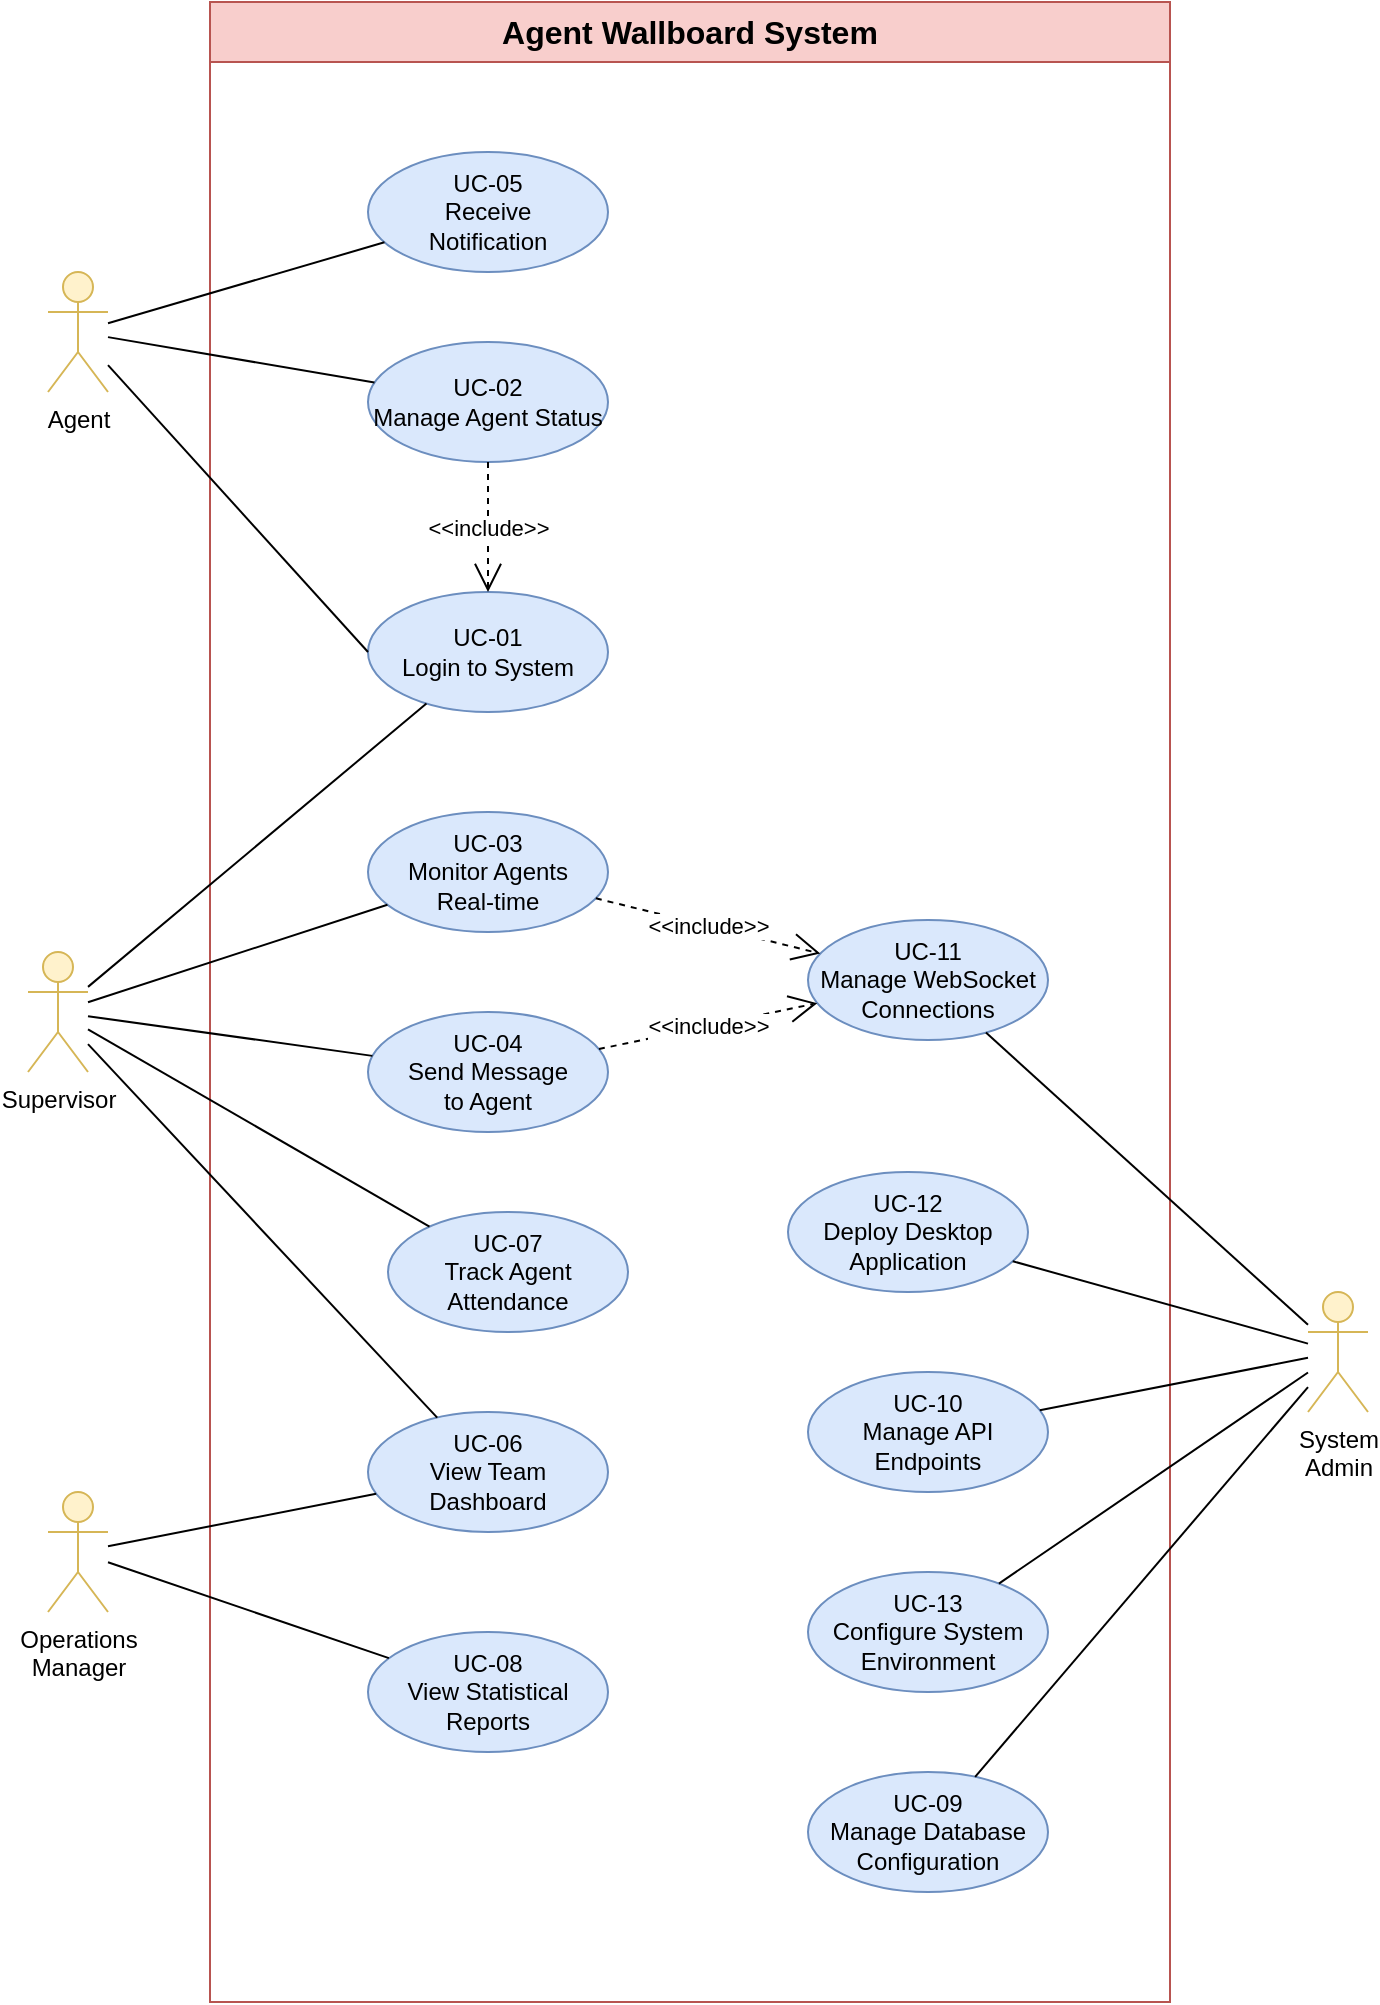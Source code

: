 <mxfile version="28.0.6">
  <diagram name="Page-1" id="UDnz91DTxsZyhy_A5Ue5">
    <mxGraphModel dx="2095" dy="1247" grid="1" gridSize="10" guides="1" tooltips="1" connect="1" arrows="1" fold="1" page="1" pageScale="1" pageWidth="827" pageHeight="1169" math="0" shadow="0">
      <root>
        <mxCell id="0" />
        <mxCell id="1" parent="0" />
        <mxCell id="system-boundary" value="Agent Wallboard System" style="swimlane;whiteSpace=wrap;html=1;fillColor=#f8cecc;strokeColor=#b85450;fontSize=16;fontStyle=1;startSize=30;" parent="1" vertex="1">
          <mxGeometry x="170" y="85" width="480" height="1000" as="geometry" />
        </mxCell>
        <mxCell id="uc-login" value="UC-01&#xa;Login to System" style="ellipse;whiteSpace=wrap;html=1;fillColor=#dae8fc;strokeColor=#6c8ebf;" parent="system-boundary" vertex="1">
          <mxGeometry x="79" y="295" width="120" height="60" as="geometry" />
        </mxCell>
        <mxCell id="uc-manage-status" value="UC-02&#xa;Manage Agent Status" style="ellipse;whiteSpace=wrap;html=1;fillColor=#dae8fc;strokeColor=#6c8ebf;" parent="system-boundary" vertex="1">
          <mxGeometry x="79" y="170" width="120" height="60" as="geometry" />
        </mxCell>
        <mxCell id="uc-receive-notification" value="UC-05&#xa;Receive&#xa;Notification" style="ellipse;whiteSpace=wrap;html=1;fillColor=#dae8fc;strokeColor=#6c8ebf;" parent="system-boundary" vertex="1">
          <mxGeometry x="79" y="75" width="120" height="60" as="geometry" />
        </mxCell>
        <mxCell id="uc-view-dashboard" value="UC-06&#xa;View Team&#xa;Dashboard" style="ellipse;whiteSpace=wrap;html=1;fillColor=#dae8fc;strokeColor=#6c8ebf;" parent="system-boundary" vertex="1">
          <mxGeometry x="79" y="705" width="120" height="60" as="geometry" />
        </mxCell>
        <mxCell id="uc-track-attendance" value="UC-07&#xa;Track Agent&#xa;Attendance" style="ellipse;whiteSpace=wrap;html=1;fillColor=#dae8fc;strokeColor=#6c8ebf;" parent="system-boundary" vertex="1">
          <mxGeometry x="89" y="605" width="120" height="60" as="geometry" />
        </mxCell>
        <mxCell id="uc-view-reports" value="UC-08&#xa;View Statistical&#xa;Reports" style="ellipse;whiteSpace=wrap;html=1;fillColor=#dae8fc;strokeColor=#6c8ebf;" parent="system-boundary" vertex="1">
          <mxGeometry x="79" y="815" width="120" height="60" as="geometry" />
        </mxCell>
        <mxCell id="include1" value="&amp;lt;&amp;lt;include&amp;gt;&amp;gt;" style="endArrow=open;endSize=12;dashed=1;html=1;rounded=0;" parent="system-boundary" source="uc-manage-status" target="uc-login" edge="1">
          <mxGeometry width="160" relative="1" as="geometry">
            <mxPoint x="199" y="375" as="sourcePoint" />
            <mxPoint x="359" y="375" as="targetPoint" />
          </mxGeometry>
        </mxCell>
        <mxCell id="uc-monitor-agents" value="UC-03&#xa;Monitor Agents&#xa;Real-time" style="ellipse;whiteSpace=wrap;html=1;fillColor=#dae8fc;strokeColor=#6c8ebf;" parent="system-boundary" vertex="1">
          <mxGeometry x="79" y="405" width="120" height="60" as="geometry" />
        </mxCell>
        <mxCell id="uc-send-message" value="UC-04&#xa;Send Message&#xa;to Agent" style="ellipse;whiteSpace=wrap;html=1;fillColor=#dae8fc;strokeColor=#6c8ebf;" parent="system-boundary" vertex="1">
          <mxGeometry x="79" y="505" width="120" height="60" as="geometry" />
        </mxCell>
        <mxCell id="uc-manage-database" value="UC-09&#xa;Manage Database&#xa;Configuration" style="ellipse;whiteSpace=wrap;html=1;fillColor=#dae8fc;strokeColor=#6c8ebf;" parent="system-boundary" vertex="1">
          <mxGeometry x="299" y="885" width="120" height="60" as="geometry" />
        </mxCell>
        <mxCell id="uc-manage-api" value="UC-10&#xa;Manage API&#xa;Endpoints" style="ellipse;whiteSpace=wrap;html=1;fillColor=#dae8fc;strokeColor=#6c8ebf;" parent="system-boundary" vertex="1">
          <mxGeometry x="299" y="685" width="120" height="60" as="geometry" />
        </mxCell>
        <mxCell id="uc-manage-websocket" value="UC-11&#xa;Manage WebSocket&#xa;Connections" style="ellipse;whiteSpace=wrap;html=1;fillColor=#dae8fc;strokeColor=#6c8ebf;" parent="system-boundary" vertex="1">
          <mxGeometry x="299" y="459" width="120" height="60" as="geometry" />
        </mxCell>
        <mxCell id="uc-deploy-application" value="UC-12&#xa;Deploy Desktop&#xa;Application" style="ellipse;whiteSpace=wrap;html=1;fillColor=#dae8fc;strokeColor=#6c8ebf;" parent="system-boundary" vertex="1">
          <mxGeometry x="289" y="585" width="120" height="60" as="geometry" />
        </mxCell>
        <mxCell id="uc-configure-system" value="UC-13&#xa;Configure System&#xa;Environment" style="ellipse;whiteSpace=wrap;html=1;fillColor=#dae8fc;strokeColor=#6c8ebf;" parent="system-boundary" vertex="1">
          <mxGeometry x="299" y="785" width="120" height="60" as="geometry" />
        </mxCell>
        <mxCell id="include2" value="&amp;lt;&amp;lt;include&amp;gt;&amp;gt;" style="endArrow=open;endSize=12;dashed=1;html=1;rounded=0;" parent="system-boundary" source="uc-monitor-agents" target="uc-manage-websocket" edge="1">
          <mxGeometry width="160" relative="1" as="geometry">
            <mxPoint x="369" y="315" as="sourcePoint" />
            <mxPoint x="269" y="415" as="targetPoint" />
          </mxGeometry>
        </mxCell>
        <mxCell id="include3" value="&amp;lt;&amp;lt;include&amp;gt;&amp;gt;" style="endArrow=open;endSize=12;dashed=1;html=1;rounded=0;" parent="system-boundary" source="uc-send-message" target="uc-manage-websocket" edge="1">
          <mxGeometry width="160" relative="1" as="geometry">
            <mxPoint x="419" y="315" as="sourcePoint" />
            <mxPoint x="289" y="415" as="targetPoint" />
          </mxGeometry>
        </mxCell>
        <mxCell id="actor-admin" value="System&#xa;Admin" style="shape=umlActor;verticalLabelPosition=bottom;verticalAlign=top;html=1;fillColor=#fff2cc;strokeColor=#d6b656;" parent="system-boundary" vertex="1">
          <mxGeometry x="549" y="645" width="30" height="60" as="geometry" />
        </mxCell>
        <mxCell id="conn-admin-database" value="" style="endArrow=none;html=1;rounded=0;" parent="system-boundary" source="actor-admin" target="uc-manage-database" edge="1">
          <mxGeometry width="50" height="50" relative="1" as="geometry">
            <mxPoint x="839" y="965" as="sourcePoint" />
            <mxPoint x="109" y="965" as="targetPoint" />
          </mxGeometry>
        </mxCell>
        <mxCell id="conn-admin-api" value="" style="endArrow=none;html=1;rounded=0;" parent="system-boundary" source="actor-admin" target="uc-manage-api" edge="1">
          <mxGeometry width="50" height="50" relative="1" as="geometry">
            <mxPoint x="809" y="685" as="sourcePoint" />
            <mxPoint x="249" y="685" as="targetPoint" />
          </mxGeometry>
        </mxCell>
        <mxCell id="conn-admin-websocket" value="" style="endArrow=none;html=1;rounded=0;" parent="system-boundary" source="actor-admin" target="uc-manage-websocket" edge="1">
          <mxGeometry width="50" height="50" relative="1" as="geometry">
            <mxPoint x="809" y="685" as="sourcePoint" />
            <mxPoint x="429" y="685" as="targetPoint" />
          </mxGeometry>
        </mxCell>
        <mxCell id="conn-admin-deploy" value="" style="endArrow=none;html=1;rounded=0;" parent="system-boundary" source="actor-admin" target="uc-deploy-application" edge="1">
          <mxGeometry width="50" height="50" relative="1" as="geometry">
            <mxPoint x="809" y="685" as="sourcePoint" />
            <mxPoint x="579" y="685" as="targetPoint" />
          </mxGeometry>
        </mxCell>
        <mxCell id="conn-admin-configure" value="" style="endArrow=none;html=1;rounded=0;" parent="system-boundary" source="actor-admin" target="uc-configure-system" edge="1">
          <mxGeometry width="50" height="50" relative="1" as="geometry">
            <mxPoint x="809" y="685" as="sourcePoint" />
            <mxPoint x="329" y="805" as="targetPoint" />
          </mxGeometry>
        </mxCell>
        <mxCell id="actor-agent" value="Agent" style="shape=umlActor;verticalLabelPosition=bottom;verticalAlign=top;html=1;fillColor=#fff2cc;strokeColor=#d6b656;" parent="system-boundary" vertex="1">
          <mxGeometry x="-81" y="135" width="30" height="60" as="geometry" />
        </mxCell>
        <mxCell id="conn-agent-login" value="" style="endArrow=none;html=1;rounded=0;entryX=0;entryY=0.5;" parent="system-boundary" source="actor-agent" target="uc-login" edge="1">
          <mxGeometry width="50" height="50" relative="1" as="geometry">
            <mxPoint x="-81" y="305" as="sourcePoint" />
            <mxPoint x="49" y="265" as="targetPoint" />
          </mxGeometry>
        </mxCell>
        <mxCell id="conn-agent-status" value="" style="endArrow=none;html=1;rounded=0;" parent="system-boundary" source="actor-agent" target="uc-manage-status" edge="1">
          <mxGeometry width="50" height="50" relative="1" as="geometry">
            <mxPoint x="-81" y="305" as="sourcePoint" />
            <mxPoint x="219" y="265" as="targetPoint" />
          </mxGeometry>
        </mxCell>
        <mxCell id="conn-agent-notification" value="" style="endArrow=none;html=1;rounded=0;" parent="system-boundary" source="actor-agent" target="uc-receive-notification" edge="1">
          <mxGeometry width="50" height="50" relative="1" as="geometry">
            <mxPoint x="-81" y="305" as="sourcePoint" />
            <mxPoint x="49" y="385" as="targetPoint" />
          </mxGeometry>
        </mxCell>
        <mxCell id="actor-manager" value="Operations&#xa;Manager" style="shape=umlActor;verticalLabelPosition=bottom;verticalAlign=top;html=1;fillColor=#fff2cc;strokeColor=#d6b656;" parent="system-boundary" vertex="1">
          <mxGeometry x="-81" y="745" width="30" height="60" as="geometry" />
        </mxCell>
        <mxCell id="conn-manager-dashboard" value="" style="endArrow=none;html=1;rounded=0;" parent="system-boundary" source="actor-manager" target="uc-view-dashboard" edge="1">
          <mxGeometry width="50" height="50" relative="1" as="geometry">
            <mxPoint x="-81" y="605" as="sourcePoint" />
            <mxPoint x="219" y="385" as="targetPoint" />
          </mxGeometry>
        </mxCell>
        <mxCell id="conn-manager-reports" value="" style="endArrow=none;html=1;rounded=0;" parent="system-boundary" source="actor-manager" target="uc-view-reports" edge="1">
          <mxGeometry width="50" height="50" relative="1" as="geometry">
            <mxPoint x="-81" y="605" as="sourcePoint" />
            <mxPoint x="549" y="385" as="targetPoint" />
          </mxGeometry>
        </mxCell>
        <mxCell id="actor-supervisor" value="Supervisor" style="shape=umlActor;verticalLabelPosition=bottom;verticalAlign=top;html=1;fillColor=#fff2cc;strokeColor=#d6b656;" parent="system-boundary" vertex="1">
          <mxGeometry x="-91" y="475" width="30" height="60" as="geometry" />
        </mxCell>
        <mxCell id="conn-supervisor-login" value="" style="endArrow=none;html=1;rounded=0;" parent="system-boundary" source="actor-supervisor" target="uc-login" edge="1">
          <mxGeometry width="50" height="50" relative="1" as="geometry">
            <mxPoint x="-81" y="455" as="sourcePoint" />
            <mxPoint x="49" y="265" as="targetPoint" />
          </mxGeometry>
        </mxCell>
        <mxCell id="conn-supervisor-monitor" value="" style="endArrow=none;html=1;rounded=0;" parent="system-boundary" source="actor-supervisor" target="uc-monitor-agents" edge="1">
          <mxGeometry width="50" height="50" relative="1" as="geometry">
            <mxPoint x="-81" y="455" as="sourcePoint" />
            <mxPoint x="399" y="265" as="targetPoint" />
          </mxGeometry>
        </mxCell>
        <mxCell id="conn-supervisor-message" value="" style="endArrow=none;html=1;rounded=0;" parent="system-boundary" source="actor-supervisor" target="uc-send-message" edge="1">
          <mxGeometry width="50" height="50" relative="1" as="geometry">
            <mxPoint x="-81" y="455" as="sourcePoint" />
            <mxPoint x="549" y="265" as="targetPoint" />
          </mxGeometry>
        </mxCell>
        <mxCell id="conn-supervisor-dashboard" value="" style="endArrow=none;html=1;rounded=0;" parent="system-boundary" source="actor-supervisor" target="uc-view-dashboard" edge="1">
          <mxGeometry width="50" height="50" relative="1" as="geometry">
            <mxPoint x="-81" y="455" as="sourcePoint" />
            <mxPoint x="219" y="385" as="targetPoint" />
          </mxGeometry>
        </mxCell>
        <mxCell id="conn-supervisor-attendance" value="" style="endArrow=none;html=1;rounded=0;" parent="system-boundary" source="actor-supervisor" target="uc-track-attendance" edge="1">
          <mxGeometry width="50" height="50" relative="1" as="geometry">
            <mxPoint x="-81" y="455" as="sourcePoint" />
            <mxPoint x="399" y="385" as="targetPoint" />
          </mxGeometry>
        </mxCell>
      </root>
    </mxGraphModel>
  </diagram>
</mxfile>
